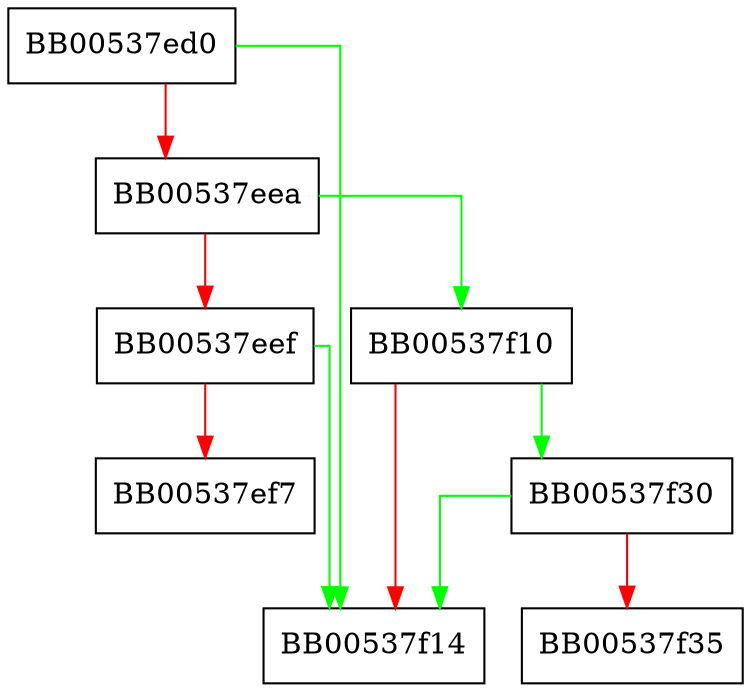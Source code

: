 digraph dgram_mem_ctrl {
  node [shape="box"];
  graph [splines=ortho];
  BB00537ed0 -> BB00537f14 [color="green"];
  BB00537ed0 -> BB00537eea [color="red"];
  BB00537eea -> BB00537f10 [color="green"];
  BB00537eea -> BB00537eef [color="red"];
  BB00537eef -> BB00537f14 [color="green"];
  BB00537eef -> BB00537ef7 [color="red"];
  BB00537f10 -> BB00537f30 [color="green"];
  BB00537f10 -> BB00537f14 [color="red"];
  BB00537f30 -> BB00537f14 [color="green"];
  BB00537f30 -> BB00537f35 [color="red"];
}